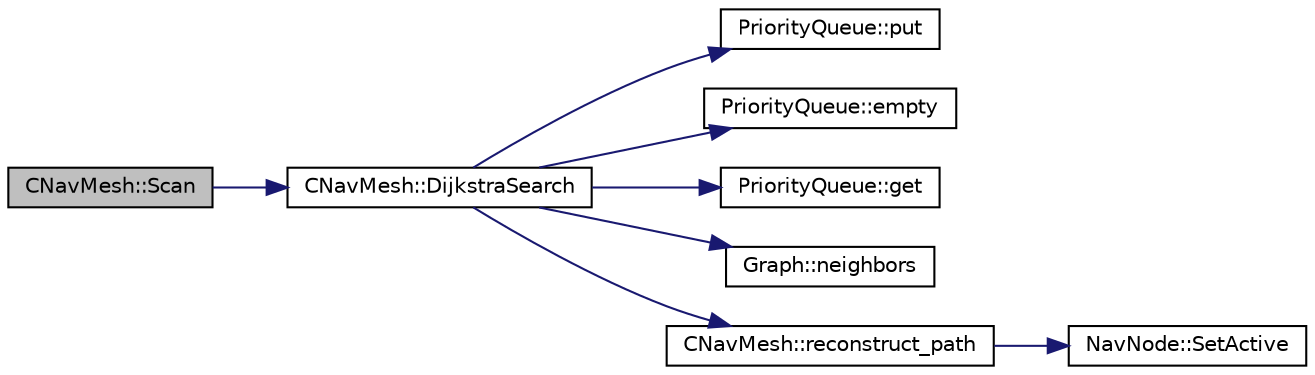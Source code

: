 digraph "CNavMesh::Scan"
{
 // LATEX_PDF_SIZE
  edge [fontname="Helvetica",fontsize="10",labelfontname="Helvetica",labelfontsize="10"];
  node [fontname="Helvetica",fontsize="10",shape=record];
  rankdir="LR";
  Node69 [label="CNavMesh::Scan",height=0.2,width=0.4,color="black", fillcolor="grey75", style="filled", fontcolor="black",tooltip="runs a dijkstra scan from the first node to the node on the current index"];
  Node69 -> Node70 [color="midnightblue",fontsize="10",style="solid",fontname="Helvetica"];
  Node70 [label="CNavMesh::DijkstraSearch",height=0.2,width=0.4,color="black", fillcolor="white", style="filled",URL="$class_c_nav_mesh.html#a5bde3111b8138c7900b3a8d992acec5f",tooltip="Runs a Dijkstra Search, note: we dont need to pass the graph."];
  Node70 -> Node71 [color="midnightblue",fontsize="10",style="solid",fontname="Helvetica"];
  Node71 [label="PriorityQueue::put",height=0.2,width=0.4,color="black", fillcolor="white", style="filled",URL="$struct_priority_queue.html#a101c5d9c3dc80a45661c74f7ba6b012c",tooltip=" "];
  Node70 -> Node72 [color="midnightblue",fontsize="10",style="solid",fontname="Helvetica"];
  Node72 [label="PriorityQueue::empty",height=0.2,width=0.4,color="black", fillcolor="white", style="filled",URL="$struct_priority_queue.html#acfd21545d3164cf72a8c896b413c213d",tooltip=" "];
  Node70 -> Node73 [color="midnightblue",fontsize="10",style="solid",fontname="Helvetica"];
  Node73 [label="PriorityQueue::get",height=0.2,width=0.4,color="black", fillcolor="white", style="filled",URL="$struct_priority_queue.html#a3c7dbba355eeed606a509502e22a7451",tooltip=" "];
  Node70 -> Node74 [color="midnightblue",fontsize="10",style="solid",fontname="Helvetica"];
  Node74 [label="Graph::neighbors",height=0.2,width=0.4,color="black", fillcolor="white", style="filled",URL="$struct_graph.html#a73d0f77cd2d30350bb0b1823d6071831",tooltip=" "];
  Node70 -> Node75 [color="midnightblue",fontsize="10",style="solid",fontname="Helvetica"];
  Node75 [label="CNavMesh::reconstruct_path",height=0.2,width=0.4,color="black", fillcolor="white", style="filled",URL="$class_c_nav_mesh.html#a85b9f6074632f635fe501019bc2520e9",tooltip="Reconstructs the calculated path."];
  Node75 -> Node76 [color="midnightblue",fontsize="10",style="solid",fontname="Helvetica"];
  Node76 [label="NavNode::SetActive",height=0.2,width=0.4,color="black", fillcolor="white", style="filled",URL="$class_nav_node.html#a57466fff867f4f0912ec281a0bfdb389",tooltip="Change the active state."];
}
